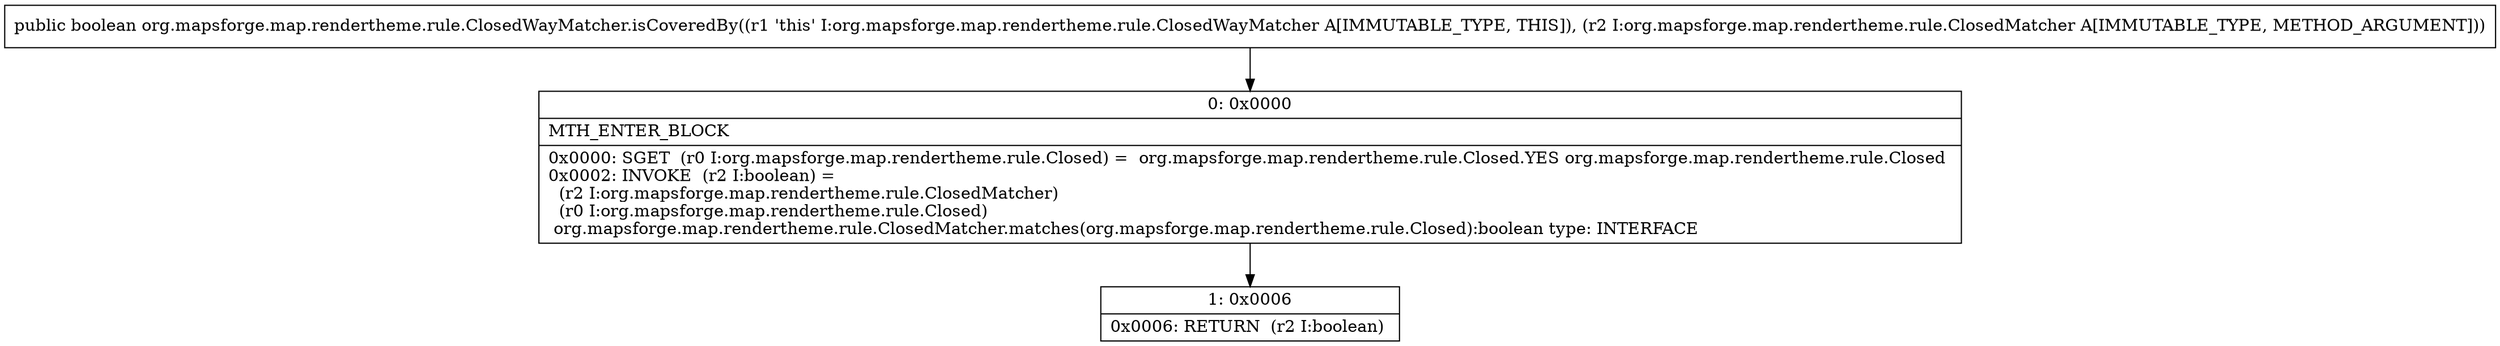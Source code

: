 digraph "CFG fororg.mapsforge.map.rendertheme.rule.ClosedWayMatcher.isCoveredBy(Lorg\/mapsforge\/map\/rendertheme\/rule\/ClosedMatcher;)Z" {
Node_0 [shape=record,label="{0\:\ 0x0000|MTH_ENTER_BLOCK\l|0x0000: SGET  (r0 I:org.mapsforge.map.rendertheme.rule.Closed) =  org.mapsforge.map.rendertheme.rule.Closed.YES org.mapsforge.map.rendertheme.rule.Closed \l0x0002: INVOKE  (r2 I:boolean) = \l  (r2 I:org.mapsforge.map.rendertheme.rule.ClosedMatcher)\l  (r0 I:org.mapsforge.map.rendertheme.rule.Closed)\l org.mapsforge.map.rendertheme.rule.ClosedMatcher.matches(org.mapsforge.map.rendertheme.rule.Closed):boolean type: INTERFACE \l}"];
Node_1 [shape=record,label="{1\:\ 0x0006|0x0006: RETURN  (r2 I:boolean) \l}"];
MethodNode[shape=record,label="{public boolean org.mapsforge.map.rendertheme.rule.ClosedWayMatcher.isCoveredBy((r1 'this' I:org.mapsforge.map.rendertheme.rule.ClosedWayMatcher A[IMMUTABLE_TYPE, THIS]), (r2 I:org.mapsforge.map.rendertheme.rule.ClosedMatcher A[IMMUTABLE_TYPE, METHOD_ARGUMENT])) }"];
MethodNode -> Node_0;
Node_0 -> Node_1;
}

